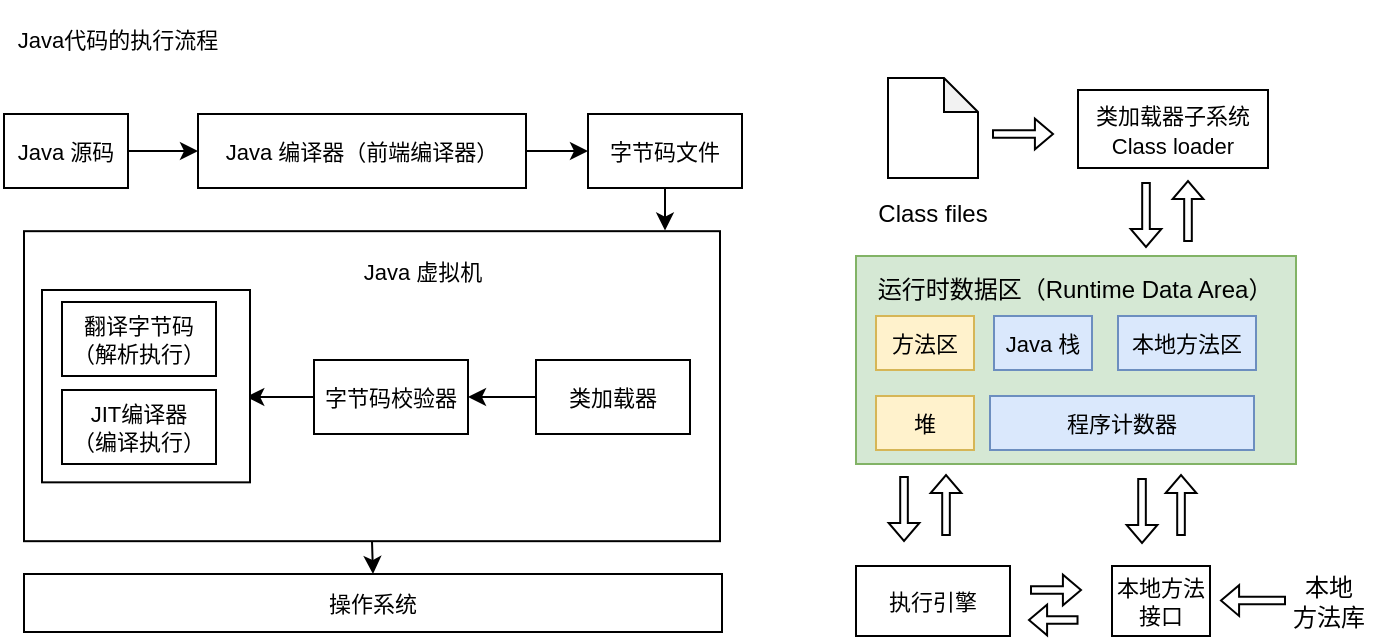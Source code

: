 <mxfile version="20.7.4" type="github">
  <diagram id="2l6POookc13yUhbBXWqV" name="第 1 页">
    <mxGraphModel dx="1467" dy="371" grid="0" gridSize="10" guides="1" tooltips="1" connect="1" arrows="1" fold="1" page="1" pageScale="1" pageWidth="827" pageHeight="1169" math="0" shadow="0">
      <root>
        <mxCell id="0" />
        <mxCell id="1" parent="0" />
        <mxCell id="GEyLh_Zw_DPHrhrjRqtt-2" value="Class files" style="text;html=1;align=center;verticalAlign=middle;resizable=0;points=[];autosize=1;strokeColor=none;fillColor=none;" vertex="1" parent="1">
          <mxGeometry x="331" y="264" width="73" height="26" as="geometry" />
        </mxCell>
        <mxCell id="GEyLh_Zw_DPHrhrjRqtt-4" value="" style="shape=note;whiteSpace=wrap;html=1;backgroundOutline=1;darkOpacity=0.05;size=17;" vertex="1" parent="1">
          <mxGeometry x="346" y="209" width="45" height="50" as="geometry" />
        </mxCell>
        <mxCell id="GEyLh_Zw_DPHrhrjRqtt-7" value="" style="shape=flexArrow;endArrow=classic;html=1;rounded=0;width=3.81;endSize=2.681;endWidth=10.567;" edge="1" parent="1">
          <mxGeometry width="50" height="50" relative="1" as="geometry">
            <mxPoint x="398" y="237" as="sourcePoint" />
            <mxPoint x="429" y="237" as="targetPoint" />
          </mxGeometry>
        </mxCell>
        <mxCell id="GEyLh_Zw_DPHrhrjRqtt-8" value="" style="shape=flexArrow;endArrow=classic;html=1;rounded=0;width=3.81;endSize=2.681;endWidth=10.567;" edge="1" parent="1">
          <mxGeometry width="50" height="50" relative="1" as="geometry">
            <mxPoint x="475" y="261" as="sourcePoint" />
            <mxPoint x="475" y="294" as="targetPoint" />
          </mxGeometry>
        </mxCell>
        <mxCell id="GEyLh_Zw_DPHrhrjRqtt-9" value="&lt;font style=&quot;font-size: 11px;&quot;&gt;类加载器子系统&lt;br&gt;Class loader&lt;br&gt;&lt;/font&gt;" style="rounded=0;whiteSpace=wrap;html=1;" vertex="1" parent="1">
          <mxGeometry x="441" y="215" width="95" height="39" as="geometry" />
        </mxCell>
        <mxCell id="GEyLh_Zw_DPHrhrjRqtt-11" value="" style="shape=flexArrow;endArrow=classic;html=1;rounded=0;width=3.81;endSize=2.681;endWidth=10.567;" edge="1" parent="1">
          <mxGeometry width="50" height="50" relative="1" as="geometry">
            <mxPoint x="496" y="291" as="sourcePoint" />
            <mxPoint x="496" y="260" as="targetPoint" />
          </mxGeometry>
        </mxCell>
        <mxCell id="GEyLh_Zw_DPHrhrjRqtt-12" value="" style="rounded=0;whiteSpace=wrap;html=1;fontSize=11;fillColor=#d5e8d4;strokeColor=#82b366;" vertex="1" parent="1">
          <mxGeometry x="330" y="298" width="220" height="104" as="geometry" />
        </mxCell>
        <mxCell id="GEyLh_Zw_DPHrhrjRqtt-13" value="运行时数据区（Runtime Data Area）" style="text;html=1;align=center;verticalAlign=middle;resizable=0;points=[];autosize=1;strokeColor=none;fillColor=none;" vertex="1" parent="1">
          <mxGeometry x="331" y="302" width="215" height="26" as="geometry" />
        </mxCell>
        <mxCell id="GEyLh_Zw_DPHrhrjRqtt-14" value="方法区" style="rounded=0;whiteSpace=wrap;html=1;fontSize=11;fillColor=#fff2cc;strokeColor=#d6b656;" vertex="1" parent="1">
          <mxGeometry x="340" y="328" width="49" height="27" as="geometry" />
        </mxCell>
        <mxCell id="GEyLh_Zw_DPHrhrjRqtt-15" value="Java 栈" style="rounded=0;whiteSpace=wrap;html=1;fontSize=11;fillColor=#dae8fc;strokeColor=#6c8ebf;" vertex="1" parent="1">
          <mxGeometry x="399" y="328" width="49" height="27" as="geometry" />
        </mxCell>
        <mxCell id="GEyLh_Zw_DPHrhrjRqtt-16" value="本地方法区" style="rounded=0;whiteSpace=wrap;html=1;fontSize=11;fillColor=#dae8fc;strokeColor=#6c8ebf;" vertex="1" parent="1">
          <mxGeometry x="461" y="328" width="69" height="27" as="geometry" />
        </mxCell>
        <mxCell id="GEyLh_Zw_DPHrhrjRqtt-17" value="堆" style="rounded=0;whiteSpace=wrap;html=1;fontSize=11;fillColor=#fff2cc;strokeColor=#d6b656;" vertex="1" parent="1">
          <mxGeometry x="340" y="368" width="49" height="27" as="geometry" />
        </mxCell>
        <mxCell id="GEyLh_Zw_DPHrhrjRqtt-18" value="程序计数器" style="rounded=0;whiteSpace=wrap;html=1;fontSize=11;fillColor=#dae8fc;strokeColor=#6c8ebf;" vertex="1" parent="1">
          <mxGeometry x="397" y="368" width="132" height="27" as="geometry" />
        </mxCell>
        <mxCell id="GEyLh_Zw_DPHrhrjRqtt-19" value="" style="shape=flexArrow;endArrow=classic;html=1;rounded=0;width=3.81;endSize=2.681;endWidth=10.567;" edge="1" parent="1">
          <mxGeometry width="50" height="50" relative="1" as="geometry">
            <mxPoint x="354.01" y="408" as="sourcePoint" />
            <mxPoint x="354.01" y="441" as="targetPoint" />
          </mxGeometry>
        </mxCell>
        <mxCell id="GEyLh_Zw_DPHrhrjRqtt-20" value="" style="shape=flexArrow;endArrow=classic;html=1;rounded=0;width=3.81;endSize=2.681;endWidth=10.567;" edge="1" parent="1">
          <mxGeometry width="50" height="50" relative="1" as="geometry">
            <mxPoint x="375.01" y="438" as="sourcePoint" />
            <mxPoint x="375.01" y="407" as="targetPoint" />
          </mxGeometry>
        </mxCell>
        <mxCell id="GEyLh_Zw_DPHrhrjRqtt-21" value="" style="shape=flexArrow;endArrow=classic;html=1;rounded=0;width=3.81;endSize=2.681;endWidth=10.567;" edge="1" parent="1">
          <mxGeometry width="50" height="50" relative="1" as="geometry">
            <mxPoint x="441.26" y="480" as="sourcePoint" />
            <mxPoint x="416" y="480" as="targetPoint" />
          </mxGeometry>
        </mxCell>
        <mxCell id="GEyLh_Zw_DPHrhrjRqtt-22" value="" style="shape=flexArrow;endArrow=classic;html=1;rounded=0;width=3.81;endSize=2.681;endWidth=10.567;" edge="1" parent="1">
          <mxGeometry width="50" height="50" relative="1" as="geometry">
            <mxPoint x="417" y="465" as="sourcePoint" />
            <mxPoint x="443" y="465" as="targetPoint" />
          </mxGeometry>
        </mxCell>
        <mxCell id="GEyLh_Zw_DPHrhrjRqtt-23" value="执行引擎" style="rounded=0;whiteSpace=wrap;html=1;fontSize=11;" vertex="1" parent="1">
          <mxGeometry x="330" y="453" width="77" height="35" as="geometry" />
        </mxCell>
        <mxCell id="GEyLh_Zw_DPHrhrjRqtt-24" value="本地方法接口" style="rounded=0;whiteSpace=wrap;html=1;fontSize=11;" vertex="1" parent="1">
          <mxGeometry x="458" y="453" width="49" height="35" as="geometry" />
        </mxCell>
        <mxCell id="GEyLh_Zw_DPHrhrjRqtt-25" value="" style="shape=flexArrow;endArrow=classic;html=1;rounded=0;width=3.81;endSize=2.681;endWidth=10.567;" edge="1" parent="1">
          <mxGeometry width="50" height="50" relative="1" as="geometry">
            <mxPoint x="473.01" y="409" as="sourcePoint" />
            <mxPoint x="473.01" y="442" as="targetPoint" />
          </mxGeometry>
        </mxCell>
        <mxCell id="GEyLh_Zw_DPHrhrjRqtt-26" value="" style="shape=flexArrow;endArrow=classic;html=1;rounded=0;width=3.81;endSize=2.681;endWidth=10.567;" edge="1" parent="1">
          <mxGeometry width="50" height="50" relative="1" as="geometry">
            <mxPoint x="492.51" y="438" as="sourcePoint" />
            <mxPoint x="492.51" y="407" as="targetPoint" />
          </mxGeometry>
        </mxCell>
        <mxCell id="GEyLh_Zw_DPHrhrjRqtt-27" value="" style="shape=flexArrow;endArrow=classic;html=1;rounded=0;width=3.81;endSize=2.681;endWidth=10.567;" edge="1" parent="1">
          <mxGeometry width="50" height="50" relative="1" as="geometry">
            <mxPoint x="545" y="470.26" as="sourcePoint" />
            <mxPoint x="512.0" y="470.26" as="targetPoint" />
          </mxGeometry>
        </mxCell>
        <mxCell id="GEyLh_Zw_DPHrhrjRqtt-28" value="本地&lt;br&gt;方法库" style="text;html=1;align=center;verticalAlign=middle;resizable=0;points=[];autosize=1;strokeColor=none;fillColor=none;" vertex="1" parent="1">
          <mxGeometry x="539" y="450" width="54" height="41" as="geometry" />
        </mxCell>
        <mxCell id="GEyLh_Zw_DPHrhrjRqtt-43" style="edgeStyle=orthogonalEdgeStyle;rounded=0;orthogonalLoop=1;jettySize=auto;html=1;exitX=1;exitY=0.5;exitDx=0;exitDy=0;fontSize=11;" edge="1" parent="1" source="GEyLh_Zw_DPHrhrjRqtt-30" target="GEyLh_Zw_DPHrhrjRqtt-31">
          <mxGeometry relative="1" as="geometry" />
        </mxCell>
        <mxCell id="GEyLh_Zw_DPHrhrjRqtt-30" value="Java 源码" style="rounded=0;whiteSpace=wrap;html=1;fontSize=11;" vertex="1" parent="1">
          <mxGeometry x="-96" y="227" width="62" height="37" as="geometry" />
        </mxCell>
        <mxCell id="GEyLh_Zw_DPHrhrjRqtt-44" style="edgeStyle=orthogonalEdgeStyle;rounded=0;orthogonalLoop=1;jettySize=auto;html=1;exitX=1;exitY=0.5;exitDx=0;exitDy=0;fontSize=11;" edge="1" parent="1" source="GEyLh_Zw_DPHrhrjRqtt-31" target="GEyLh_Zw_DPHrhrjRqtt-32">
          <mxGeometry relative="1" as="geometry" />
        </mxCell>
        <mxCell id="GEyLh_Zw_DPHrhrjRqtt-31" value="Java 编译器（前端编译器）" style="rounded=0;whiteSpace=wrap;html=1;fontSize=11;" vertex="1" parent="1">
          <mxGeometry x="1" y="227" width="164" height="37" as="geometry" />
        </mxCell>
        <mxCell id="GEyLh_Zw_DPHrhrjRqtt-45" style="edgeStyle=orthogonalEdgeStyle;rounded=0;orthogonalLoop=1;jettySize=auto;html=1;exitX=0.5;exitY=1;exitDx=0;exitDy=0;entryX=0.921;entryY=-0.002;entryDx=0;entryDy=0;entryPerimeter=0;fontSize=11;" edge="1" parent="1" source="GEyLh_Zw_DPHrhrjRqtt-32" target="GEyLh_Zw_DPHrhrjRqtt-33">
          <mxGeometry relative="1" as="geometry" />
        </mxCell>
        <mxCell id="GEyLh_Zw_DPHrhrjRqtt-32" value="字节码文件" style="rounded=0;whiteSpace=wrap;html=1;fontSize=11;" vertex="1" parent="1">
          <mxGeometry x="196" y="227" width="77" height="37" as="geometry" />
        </mxCell>
        <mxCell id="GEyLh_Zw_DPHrhrjRqtt-47" style="edgeStyle=orthogonalEdgeStyle;rounded=0;orthogonalLoop=1;jettySize=auto;html=1;exitX=0.5;exitY=1;exitDx=0;exitDy=0;entryX=0.5;entryY=0;entryDx=0;entryDy=0;fontSize=11;" edge="1" parent="1" source="GEyLh_Zw_DPHrhrjRqtt-33" target="GEyLh_Zw_DPHrhrjRqtt-46">
          <mxGeometry relative="1" as="geometry" />
        </mxCell>
        <mxCell id="GEyLh_Zw_DPHrhrjRqtt-33" value="" style="rounded=0;whiteSpace=wrap;html=1;fontSize=11;" vertex="1" parent="1">
          <mxGeometry x="-86" y="285.59" width="348" height="155" as="geometry" />
        </mxCell>
        <mxCell id="GEyLh_Zw_DPHrhrjRqtt-34" value="Java 虚拟机" style="text;html=1;strokeColor=none;fillColor=none;align=center;verticalAlign=middle;whiteSpace=wrap;rounded=0;fontSize=11;" vertex="1" parent="1">
          <mxGeometry x="67" y="291" width="93" height="30" as="geometry" />
        </mxCell>
        <mxCell id="GEyLh_Zw_DPHrhrjRqtt-39" style="edgeStyle=orthogonalEdgeStyle;rounded=0;orthogonalLoop=1;jettySize=auto;html=1;exitX=0;exitY=0.5;exitDx=0;exitDy=0;fontSize=11;" edge="1" parent="1" source="GEyLh_Zw_DPHrhrjRqtt-35" target="GEyLh_Zw_DPHrhrjRqtt-36">
          <mxGeometry relative="1" as="geometry" />
        </mxCell>
        <mxCell id="GEyLh_Zw_DPHrhrjRqtt-35" value="类加载器" style="rounded=0;whiteSpace=wrap;html=1;fontSize=11;" vertex="1" parent="1">
          <mxGeometry x="170" y="350" width="77" height="37" as="geometry" />
        </mxCell>
        <mxCell id="GEyLh_Zw_DPHrhrjRqtt-42" style="edgeStyle=orthogonalEdgeStyle;rounded=0;orthogonalLoop=1;jettySize=auto;html=1;exitX=0;exitY=0.5;exitDx=0;exitDy=0;entryX=0.982;entryY=0.556;entryDx=0;entryDy=0;entryPerimeter=0;fontSize=11;" edge="1" parent="1" source="GEyLh_Zw_DPHrhrjRqtt-36" target="GEyLh_Zw_DPHrhrjRqtt-41">
          <mxGeometry relative="1" as="geometry" />
        </mxCell>
        <mxCell id="GEyLh_Zw_DPHrhrjRqtt-36" value="字节码校验器" style="rounded=0;whiteSpace=wrap;html=1;fontSize=11;" vertex="1" parent="1">
          <mxGeometry x="59" y="350" width="77" height="37" as="geometry" />
        </mxCell>
        <mxCell id="GEyLh_Zw_DPHrhrjRqtt-41" value="" style="rounded=0;whiteSpace=wrap;html=1;fontSize=11;shadow=0;" vertex="1" parent="1">
          <mxGeometry x="-77" y="315" width="104" height="96.17" as="geometry" />
        </mxCell>
        <mxCell id="GEyLh_Zw_DPHrhrjRqtt-37" value="翻译字节码&lt;br&gt;（解析执行）" style="rounded=0;whiteSpace=wrap;html=1;fontSize=11;" vertex="1" parent="1">
          <mxGeometry x="-67" y="321" width="77" height="37" as="geometry" />
        </mxCell>
        <mxCell id="GEyLh_Zw_DPHrhrjRqtt-38" value="JIT编译器&lt;br&gt;（编译执行）" style="rounded=0;whiteSpace=wrap;html=1;fontSize=11;" vertex="1" parent="1">
          <mxGeometry x="-67" y="365" width="77" height="37" as="geometry" />
        </mxCell>
        <mxCell id="GEyLh_Zw_DPHrhrjRqtt-46" value="操作系统" style="rounded=0;whiteSpace=wrap;html=1;shadow=0;fontSize=11;" vertex="1" parent="1">
          <mxGeometry x="-86" y="457" width="349" height="29" as="geometry" />
        </mxCell>
        <mxCell id="GEyLh_Zw_DPHrhrjRqtt-48" value="Java代码的执行流程" style="text;html=1;strokeColor=none;fillColor=none;align=center;verticalAlign=middle;whiteSpace=wrap;rounded=0;shadow=0;fontSize=11;" vertex="1" parent="1">
          <mxGeometry x="-98" y="170" width="118" height="39" as="geometry" />
        </mxCell>
      </root>
    </mxGraphModel>
  </diagram>
</mxfile>
